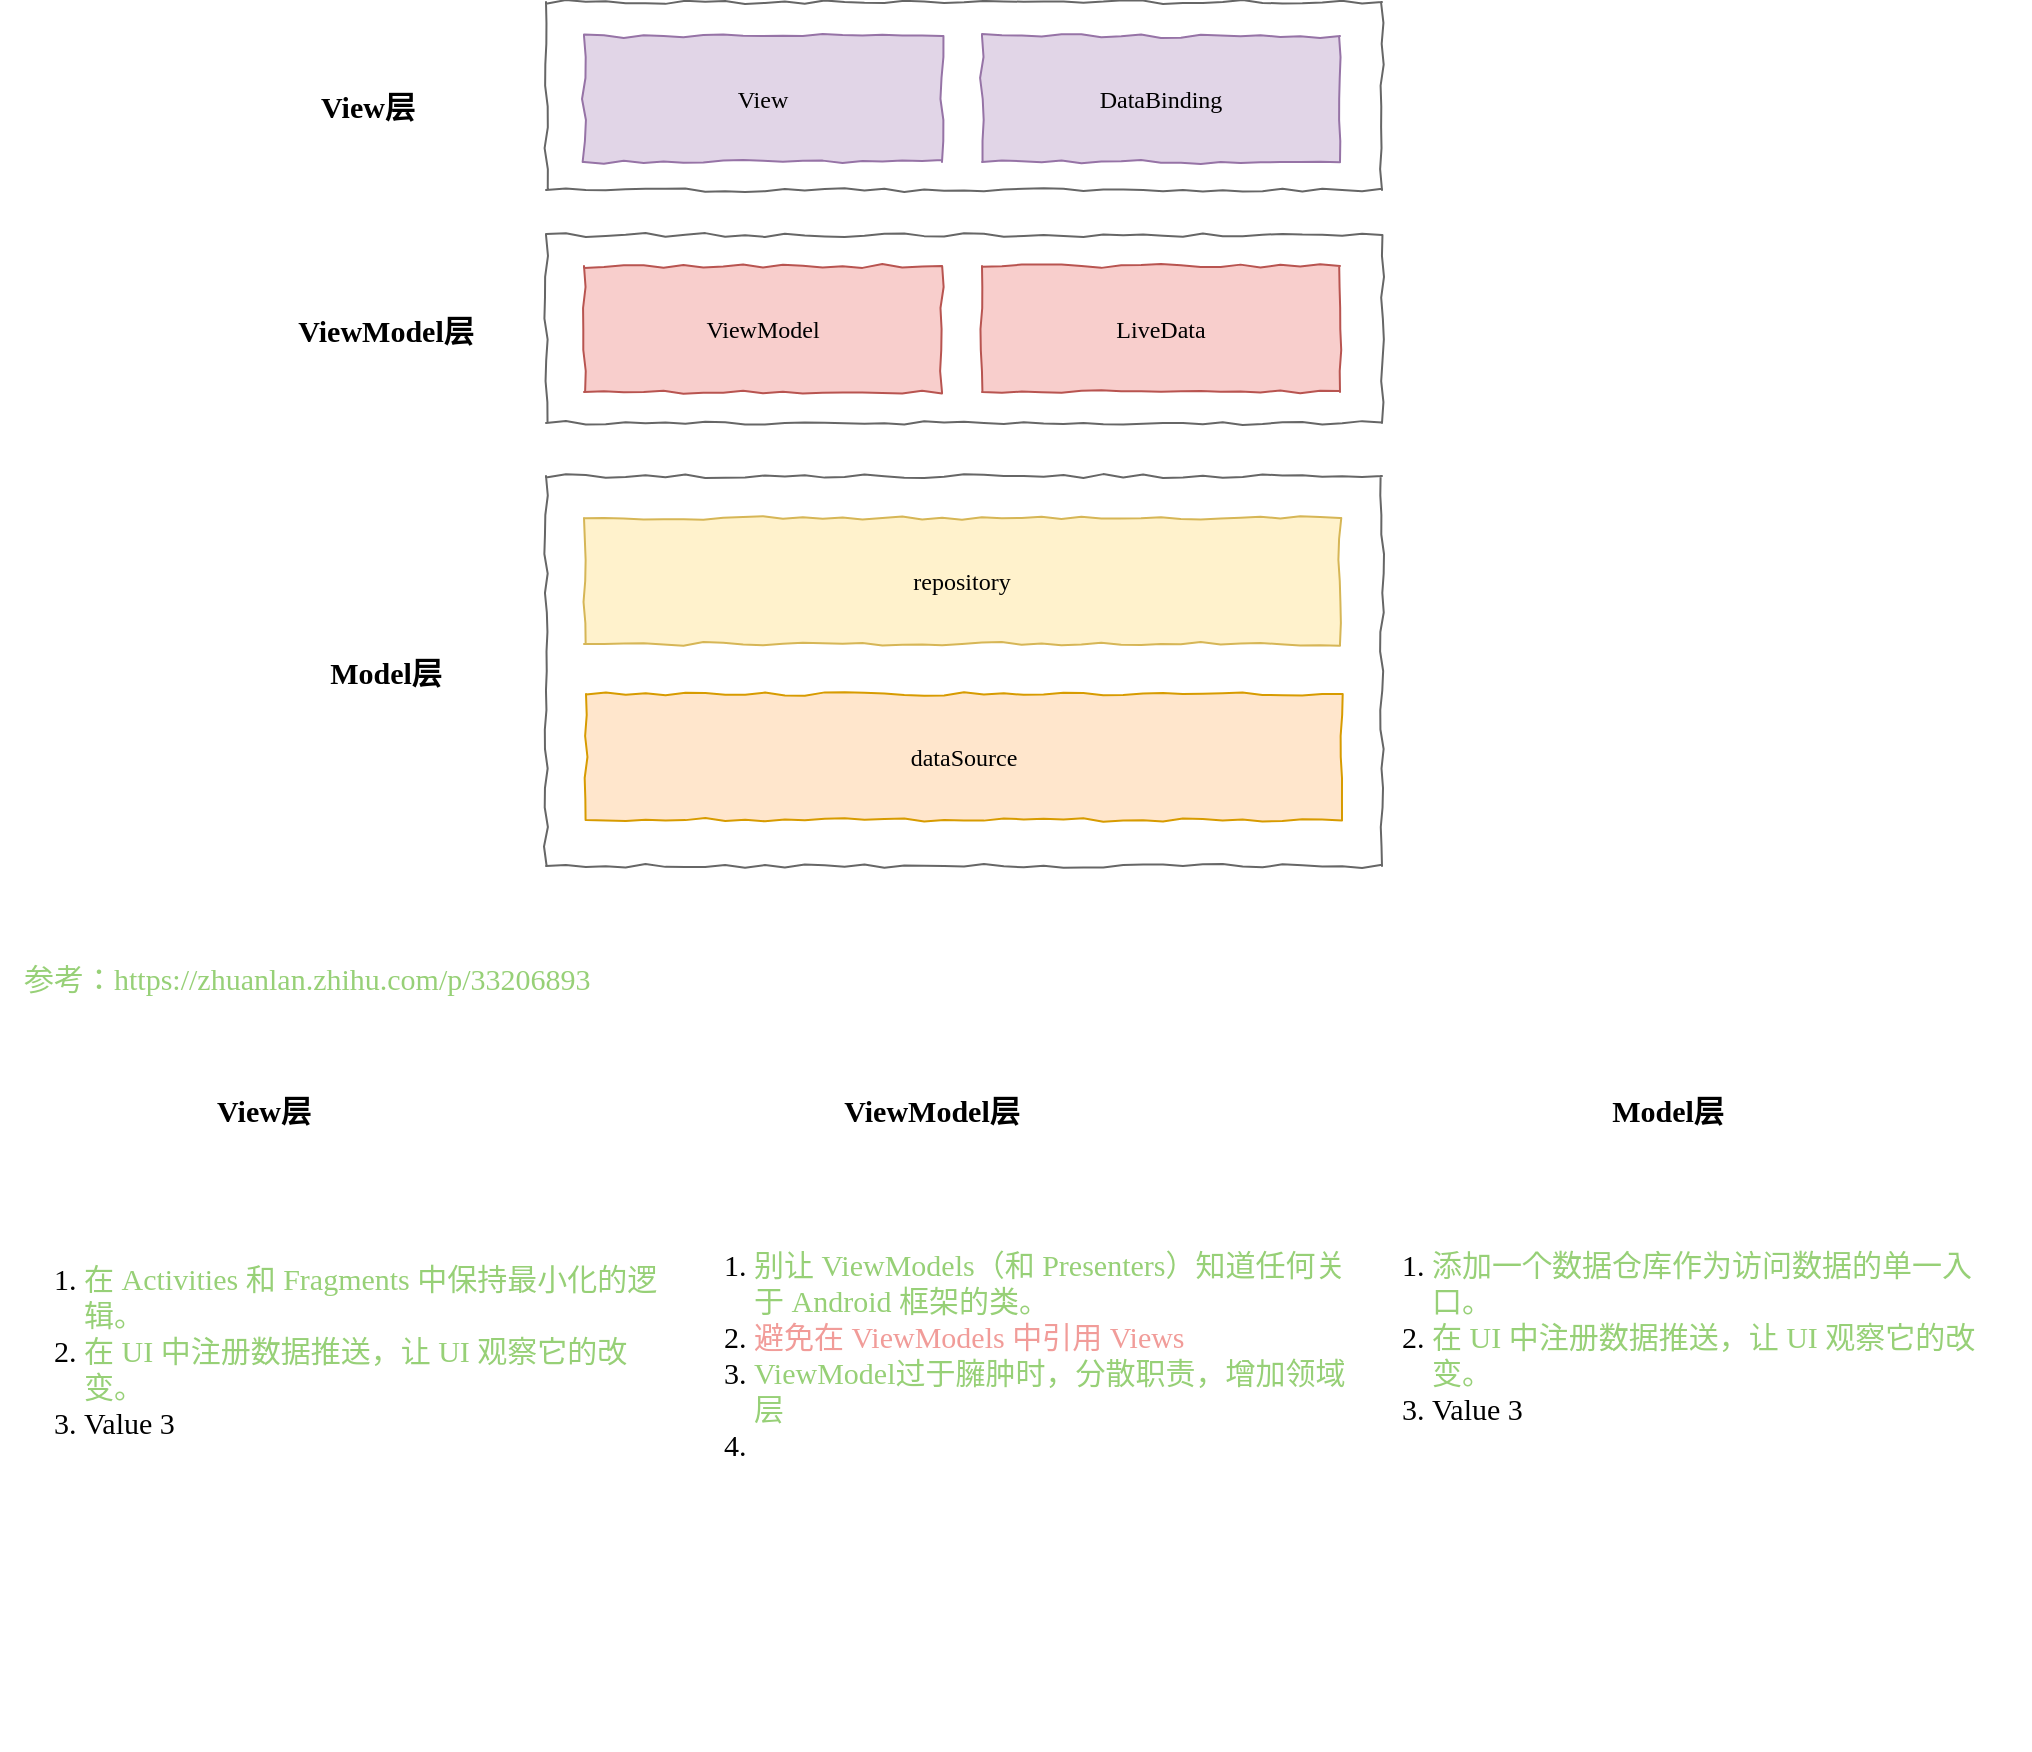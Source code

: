 <mxfile version="20.6.0" type="github">
  <diagram id="ZsKYVKCZsxW13D_Cj-jd" name="第 1 页">
    <mxGraphModel dx="1438" dy="642" grid="0" gridSize="10" guides="1" tooltips="1" connect="1" arrows="1" fold="1" page="0" pageScale="1" pageWidth="827" pageHeight="1169" math="0" shadow="0">
      <root>
        <mxCell id="0" />
        <mxCell id="1" parent="0" />
        <mxCell id="xUJV_SYP3wIa0_mYyU-m-15" value="" style="rounded=0;whiteSpace=wrap;html=1;comic=1;sketch=0;fontFamily=Comic Sans MS;fontSize=12;fillColor=none;fontColor=#333333;strokeColor=#666666;" vertex="1" parent="1">
          <mxGeometry x="116" y="359" width="418" height="195" as="geometry" />
        </mxCell>
        <mxCell id="xUJV_SYP3wIa0_mYyU-m-14" value="" style="rounded=0;whiteSpace=wrap;html=1;comic=1;sketch=0;fontFamily=Comic Sans MS;fontSize=12;fillColor=none;fontColor=#333333;strokeColor=#666666;" vertex="1" parent="1">
          <mxGeometry x="116" y="238.5" width="418" height="94" as="geometry" />
        </mxCell>
        <mxCell id="xUJV_SYP3wIa0_mYyU-m-13" value="" style="rounded=0;whiteSpace=wrap;html=1;comic=1;sketch=0;fontFamily=Comic Sans MS;fontSize=12;fillColor=none;fontColor=#333333;strokeColor=#666666;" vertex="1" parent="1">
          <mxGeometry x="116" y="122" width="418" height="94" as="geometry" />
        </mxCell>
        <mxCell id="xUJV_SYP3wIa0_mYyU-m-1" value="&lt;font face=&quot;Comic Sans MS&quot;&gt;View&lt;/font&gt;" style="rounded=0;whiteSpace=wrap;html=1;sketch=0;treeFolding=0;comic=1;fillColor=#e1d5e7;strokeColor=#9673a6;" vertex="1" parent="1">
          <mxGeometry x="135" y="139" width="179" height="63" as="geometry" />
        </mxCell>
        <mxCell id="xUJV_SYP3wIa0_mYyU-m-4" value="&lt;font face=&quot;Comic Sans MS&quot;&gt;DataBinding&lt;/font&gt;" style="rounded=0;whiteSpace=wrap;html=1;sketch=0;treeFolding=0;comic=1;fillColor=#e1d5e7;strokeColor=#9673a6;" vertex="1" parent="1">
          <mxGeometry x="334" y="139" width="179" height="63" as="geometry" />
        </mxCell>
        <mxCell id="xUJV_SYP3wIa0_mYyU-m-5" value="&lt;font face=&quot;Comic Sans MS&quot;&gt;ViewModel&lt;br&gt;&lt;/font&gt;" style="rounded=0;whiteSpace=wrap;html=1;sketch=0;treeFolding=0;comic=1;fillColor=#f8cecc;strokeColor=#b85450;" vertex="1" parent="1">
          <mxGeometry x="135" y="254" width="179" height="63" as="geometry" />
        </mxCell>
        <mxCell id="xUJV_SYP3wIa0_mYyU-m-6" value="&lt;font face=&quot;Comic Sans MS&quot;&gt;LiveData&lt;/font&gt;" style="rounded=0;whiteSpace=wrap;html=1;sketch=0;treeFolding=0;comic=1;fillColor=#f8cecc;strokeColor=#b85450;" vertex="1" parent="1">
          <mxGeometry x="334" y="254" width="179" height="63" as="geometry" />
        </mxCell>
        <mxCell id="xUJV_SYP3wIa0_mYyU-m-7" value="&lt;font face=&quot;Comic Sans MS&quot;&gt;repository&lt;br&gt;&lt;/font&gt;" style="rounded=0;whiteSpace=wrap;html=1;sketch=0;treeFolding=0;comic=1;fillColor=#fff2cc;strokeColor=#d6b656;" vertex="1" parent="1">
          <mxGeometry x="135" y="380" width="378" height="63" as="geometry" />
        </mxCell>
        <mxCell id="xUJV_SYP3wIa0_mYyU-m-11" value="&lt;font face=&quot;Comic Sans MS&quot;&gt;dataSource&lt;br&gt;&lt;/font&gt;" style="rounded=0;whiteSpace=wrap;html=1;sketch=0;treeFolding=0;comic=1;fillColor=#ffe6cc;strokeColor=#d79b00;" vertex="1" parent="1">
          <mxGeometry x="136" y="468" width="378" height="63" as="geometry" />
        </mxCell>
        <mxCell id="xUJV_SYP3wIa0_mYyU-m-16" value="View层" style="text;html=1;strokeColor=none;fillColor=none;align=center;verticalAlign=middle;whiteSpace=wrap;rounded=0;comic=1;sketch=0;fontFamily=Comic Sans MS;fontSize=15;fontStyle=1" vertex="1" parent="1">
          <mxGeometry x="-3" y="159" width="60" height="30" as="geometry" />
        </mxCell>
        <mxCell id="xUJV_SYP3wIa0_mYyU-m-17" value="ViewModel层" style="text;html=1;strokeColor=none;fillColor=none;align=center;verticalAlign=middle;whiteSpace=wrap;rounded=0;comic=1;sketch=0;fontFamily=Comic Sans MS;fontSize=15;fontStyle=1" vertex="1" parent="1">
          <mxGeometry x="-11" y="270.5" width="94" height="30" as="geometry" />
        </mxCell>
        <mxCell id="xUJV_SYP3wIa0_mYyU-m-18" value="Model层" style="text;html=1;strokeColor=none;fillColor=none;align=center;verticalAlign=middle;whiteSpace=wrap;rounded=0;comic=1;sketch=0;fontFamily=Comic Sans MS;fontSize=15;fontStyle=1" vertex="1" parent="1">
          <mxGeometry x="-11" y="441.5" width="94" height="30" as="geometry" />
        </mxCell>
        <mxCell id="xUJV_SYP3wIa0_mYyU-m-19" value="View层" style="text;html=1;strokeColor=none;fillColor=none;align=center;verticalAlign=middle;whiteSpace=wrap;rounded=0;comic=1;sketch=0;fontFamily=Comic Sans MS;fontSize=15;fontStyle=1" vertex="1" parent="1">
          <mxGeometry x="-55" y="661" width="60" height="30" as="geometry" />
        </mxCell>
        <mxCell id="xUJV_SYP3wIa0_mYyU-m-20" value="ViewModel层" style="text;html=1;strokeColor=none;fillColor=none;align=center;verticalAlign=middle;whiteSpace=wrap;rounded=0;comic=1;sketch=0;fontFamily=Comic Sans MS;fontSize=15;fontStyle=1" vertex="1" parent="1">
          <mxGeometry x="262" y="661" width="94" height="30" as="geometry" />
        </mxCell>
        <mxCell id="xUJV_SYP3wIa0_mYyU-m-21" value="Model层" style="text;html=1;strokeColor=none;fillColor=none;align=center;verticalAlign=middle;whiteSpace=wrap;rounded=0;comic=1;sketch=0;fontFamily=Comic Sans MS;fontSize=15;fontStyle=1" vertex="1" parent="1">
          <mxGeometry x="630" y="661" width="94" height="30" as="geometry" />
        </mxCell>
        <mxCell id="xUJV_SYP3wIa0_mYyU-m-23" value="&lt;ol&gt;&lt;li&gt;&lt;font color=&quot;#97d077&quot;&gt;别让 ViewModels（和 Presenters）知道任何关于 Android 框架的类。&lt;/font&gt;&lt;/li&gt;&lt;li&gt;&lt;font color=&quot;#f19c99&quot;&gt;避免在 ViewModels 中引用 Views&lt;/font&gt;&lt;/li&gt;&lt;li&gt;&lt;font color=&quot;#97d077&quot;&gt;ViewModel过于臃肿时，分散职责，增加领域层&lt;/font&gt;&lt;/li&gt;&lt;li&gt;&lt;font color=&quot;#97d077&quot;&gt;&lt;br&gt;&lt;/font&gt;&lt;/li&gt;&lt;/ol&gt;" style="text;strokeColor=none;fillColor=none;html=1;whiteSpace=wrap;verticalAlign=top;overflow=hidden;comic=1;sketch=0;fontFamily=Comic Sans MS;fontSize=15;" vertex="1" parent="1">
          <mxGeometry x="178" y="723" width="341" height="263" as="geometry" />
        </mxCell>
        <mxCell id="xUJV_SYP3wIa0_mYyU-m-24" value="&lt;ol&gt;&lt;li&gt;&lt;font color=&quot;#97d077&quot;&gt;在 Activities 和 Fragments 中保持最小化的逻辑。&lt;/font&gt;&lt;/li&gt;&lt;li&gt;&lt;font color=&quot;#97d077&quot;&gt;在 UI 中注册数据推送，让 UI 观察它的改变。&lt;/font&gt;&lt;/li&gt;&lt;li&gt;Value 3&lt;/li&gt;&lt;/ol&gt;" style="text;strokeColor=none;fillColor=none;html=1;whiteSpace=wrap;verticalAlign=top;overflow=hidden;comic=1;sketch=0;fontFamily=Comic Sans MS;fontSize=15;" vertex="1" parent="1">
          <mxGeometry x="-157" y="730" width="341" height="263" as="geometry" />
        </mxCell>
        <mxCell id="xUJV_SYP3wIa0_mYyU-m-25" value="&lt;ol&gt;&lt;li&gt;&lt;font color=&quot;#97d077&quot;&gt;添加一个数据仓库作为访问数据的单一入口。&lt;/font&gt;&lt;/li&gt;&lt;li&gt;&lt;font color=&quot;#97d077&quot;&gt;在 UI 中注册数据推送，让 UI 观察它的改变。&lt;/font&gt;&lt;/li&gt;&lt;li&gt;Value 3&lt;/li&gt;&lt;/ol&gt;" style="text;strokeColor=none;fillColor=none;html=1;whiteSpace=wrap;verticalAlign=top;overflow=hidden;comic=1;sketch=0;fontFamily=Comic Sans MS;fontSize=15;" vertex="1" parent="1">
          <mxGeometry x="517" y="723" width="341" height="263" as="geometry" />
        </mxCell>
        <mxCell id="xUJV_SYP3wIa0_mYyU-m-26" value="参考：https://zhuanlan.zhihu.com/p/33206893" style="text;html=1;strokeColor=none;fillColor=none;align=left;verticalAlign=middle;whiteSpace=wrap;rounded=0;comic=1;sketch=0;fontFamily=Comic Sans MS;fontSize=15;fontColor=#97D077;" vertex="1" parent="1">
          <mxGeometry x="-147" y="595" width="386" height="30" as="geometry" />
        </mxCell>
      </root>
    </mxGraphModel>
  </diagram>
</mxfile>
